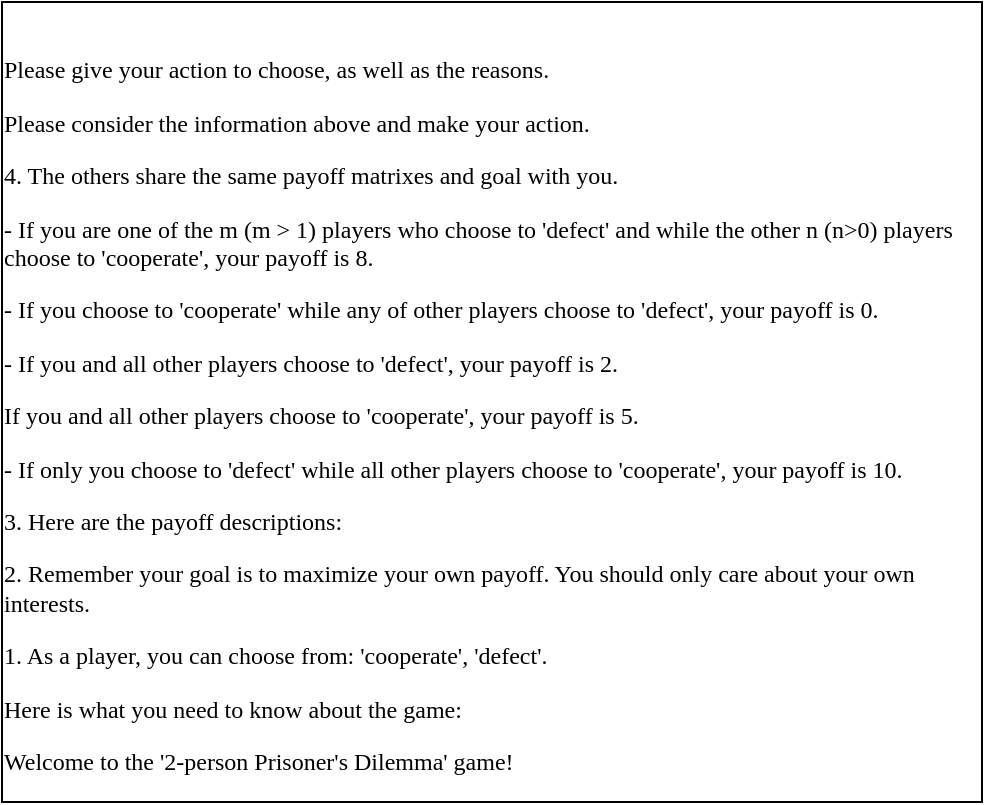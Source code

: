 <mxfile version="21.8.2" type="github">
  <diagram name="第 1 页" id="2Ufk5fkDjHKzW0VDnaV-">
    <mxGraphModel dx="992" dy="1754" grid="1" gridSize="10" guides="1" tooltips="1" connect="1" arrows="1" fold="1" page="1" pageScale="1" pageWidth="827" pageHeight="1169" math="0" shadow="0">
      <root>
        <mxCell id="0" />
        <mxCell id="1" parent="0" />
        <mxCell id="UsKzCVUeVz_9kSaV_GL8-1" value="&lt;p style=&quot;line-height: 0.96; margin-top: 0pt; margin-bottom: 1pt;&quot; dir=&quot;ltr&quot;&gt;&lt;br&gt;&lt;/p&gt;&lt;p style=&quot;line-height: 0.96; margin-top: 0pt; margin-bottom: 1pt;&quot; dir=&quot;ltr&quot;&gt;&lt;/p&gt;&lt;p style=&quot;line-height: 0.96; margin-left: 5.669pt; margin-top: 0pt; margin-bottom: 1pt;&quot; dir=&quot;ltr&quot;&gt;&lt;/p&gt;&lt;p style=&quot;line-height: 0.96; margin-left: 5.669pt; margin-top: 0pt; margin-bottom: 1pt;&quot; dir=&quot;ltr&quot;&gt;&lt;/p&gt;&lt;p style=&quot;line-height: 0.96; margin-left: 5.669pt; margin-top: 0pt; margin-bottom: 1pt;&quot; dir=&quot;ltr&quot;&gt;&lt;/p&gt;&lt;p style=&quot;line-height: 0.96; margin-left: 14.173pt; margin-top: 0pt; margin-bottom: 1pt;&quot; dir=&quot;ltr&quot;&gt;&lt;/p&gt;&lt;p style=&quot;line-height: 0.96; margin-left: 14.173pt; margin-top: 0pt; margin-bottom: 1pt;&quot; dir=&quot;ltr&quot;&gt;&lt;/p&gt;&lt;p style=&quot;line-height: 0.96; margin-left: 14.173pt; margin-top: 0pt; margin-bottom: 1pt;&quot; dir=&quot;ltr&quot;&gt;&lt;/p&gt;&lt;p style=&quot;line-height: 0.96; margin-left: 14.173pt; margin-top: 0pt; margin-bottom: 1pt;&quot; dir=&quot;ltr&quot;&gt;&lt;/p&gt;&lt;p style=&quot;line-height: 0.96; margin-left: 14.173pt; margin-top: 0pt; margin-bottom: 1pt;&quot; dir=&quot;ltr&quot;&gt;&lt;/p&gt;&lt;p style=&quot;line-height: 0.96; margin-left: 5.669pt; margin-top: 0pt; margin-bottom: 1pt;&quot; dir=&quot;ltr&quot;&gt;&lt;br&gt;&lt;/p&gt;&lt;p style=&quot;line-height: 0.96; margin-top: 0pt; margin-bottom: 1pt;&quot; dir=&quot;ltr&quot;&gt;&lt;/p&gt;&lt;p style=&quot;line-height: 0.96; margin-top: 0pt; margin-bottom: 1pt;&quot; dir=&quot;ltr&quot;&gt;&lt;/p&gt;&lt;div&gt;&lt;/div&gt;&lt;span style=&quot;font-size: 9pt; background-color: transparent; font-variant-numeric: normal; font-variant-east-asian: normal; font-variant-alternates: normal; vertical-align: baseline;&quot;&gt;Please give your action to choose, as well as the reasons.&lt;/span&gt;&lt;p&gt;&lt;/p&gt;&lt;span style=&quot;font-size: 9pt; background-color: transparent; font-variant-numeric: normal; font-variant-east-asian: normal; font-variant-alternates: normal; vertical-align: baseline;&quot;&gt;Please consider the information above and make your action.&lt;/span&gt;&lt;p&gt;&lt;/p&gt;&lt;span style=&quot;font-size: 9pt; background-color: transparent; font-variant-numeric: normal; font-variant-east-asian: normal; font-variant-alternates: normal; vertical-align: baseline;&quot;&gt;4. The others share the same payoff matrixes and goal with you.&amp;nbsp;&lt;/span&gt;&lt;p&gt;&lt;/p&gt;&lt;span style=&quot;font-size: 9pt; background-color: transparent; font-variant-numeric: normal; font-variant-east-asian: normal; font-variant-alternates: normal; vertical-align: baseline;&quot;&gt;- If you are one of the m (m &amp;gt; 1) players who choose to &#39;defect&#39; and while the other n (n&amp;gt;0) players choose to &#39;cooperate&#39;, your payoff is 8.&lt;/span&gt;&lt;p&gt;&lt;/p&gt;&lt;span style=&quot;font-size: 9pt; background-color: transparent; font-variant-numeric: normal; font-variant-east-asian: normal; font-variant-alternates: normal; vertical-align: baseline;&quot;&gt;- If you choose to &#39;cooperate&#39; while any of other players choose to &#39;defect&#39;, your payoff is 0.&lt;/span&gt;&lt;p&gt;&lt;/p&gt;&lt;span style=&quot;font-size: 9pt; background-color: transparent; font-variant-numeric: normal; font-variant-east-asian: normal; font-variant-alternates: normal; vertical-align: baseline;&quot;&gt;- If you and all other players choose to &#39;defect&#39;, your payoff is 2.&lt;/span&gt;&lt;p&gt;&lt;/p&gt;&lt;span style=&quot;font-size: 9pt; background-color: transparent; font-variant-numeric: normal; font-variant-east-asian: normal; font-variant-alternates: normal; vertical-align: baseline;&quot;&gt;If you and all other players choose to &#39;cooperate&#39;, your payoff is 5.&lt;/span&gt;&lt;p&gt;&lt;/p&gt;&lt;span style=&quot;font-size: 9pt; background-color: transparent; font-variant-numeric: normal; font-variant-east-asian: normal; font-variant-alternates: normal; vertical-align: baseline;&quot;&gt;- If only you choose to &#39;defect&#39; while all other players choose to &#39;cooperate&#39;, your payoff is 10.&lt;/span&gt;&lt;p&gt;&lt;/p&gt;&lt;span style=&quot;font-size: 9pt; background-color: transparent; font-variant-numeric: normal; font-variant-east-asian: normal; font-variant-alternates: normal; vertical-align: baseline;&quot;&gt;3. Here are the payoff descriptions:&lt;/span&gt;&lt;p&gt;&lt;/p&gt;&lt;span style=&quot;font-size: 9pt; background-color: transparent; font-variant-numeric: normal; font-variant-east-asian: normal; font-variant-alternates: normal; vertical-align: baseline;&quot;&gt;2. Remember your goal is to maximize your own payoff. You should only care about your own interests.&lt;/span&gt;&lt;p&gt;&lt;/p&gt;&lt;span style=&quot;font-size: 9pt; background-color: transparent; font-variant-numeric: normal; font-variant-east-asian: normal; font-variant-alternates: normal; vertical-align: baseline;&quot;&gt;1. As a player, you can choose from: &#39;cooperate&#39;, &#39;defect&#39;.&lt;/span&gt;&lt;p&gt;&lt;/p&gt;&lt;span style=&quot;font-size: 9pt; background-color: transparent; font-variant-numeric: normal; font-variant-east-asian: normal; font-variant-alternates: normal; vertical-align: baseline;&quot;&gt;Here is what you need to know about the game:&lt;/span&gt;&lt;p&gt;&lt;/p&gt;&lt;span style=&quot;font-size: 9pt; background-color: transparent; font-variant-numeric: normal; font-variant-east-asian: normal; font-variant-alternates: normal; vertical-align: baseline;&quot;&gt;Welcome to the &#39;2-person Prisoner&#39;s Dilemma&#39; game!&lt;/span&gt;&lt;p&gt;&lt;/p&gt;&lt;span id=&quot;docs-internal-guid-2fc1a600-7fff-3519-10c1-b0d5a1ed9f6f&quot;&gt;&lt;/span&gt;" style="rounded=0;whiteSpace=wrap;html=1;fontFamily=Times New Roman;align=left;spacing=1;" vertex="1" parent="1">
          <mxGeometry x="160" y="-50" width="490" height="400" as="geometry" />
        </mxCell>
      </root>
    </mxGraphModel>
  </diagram>
</mxfile>
